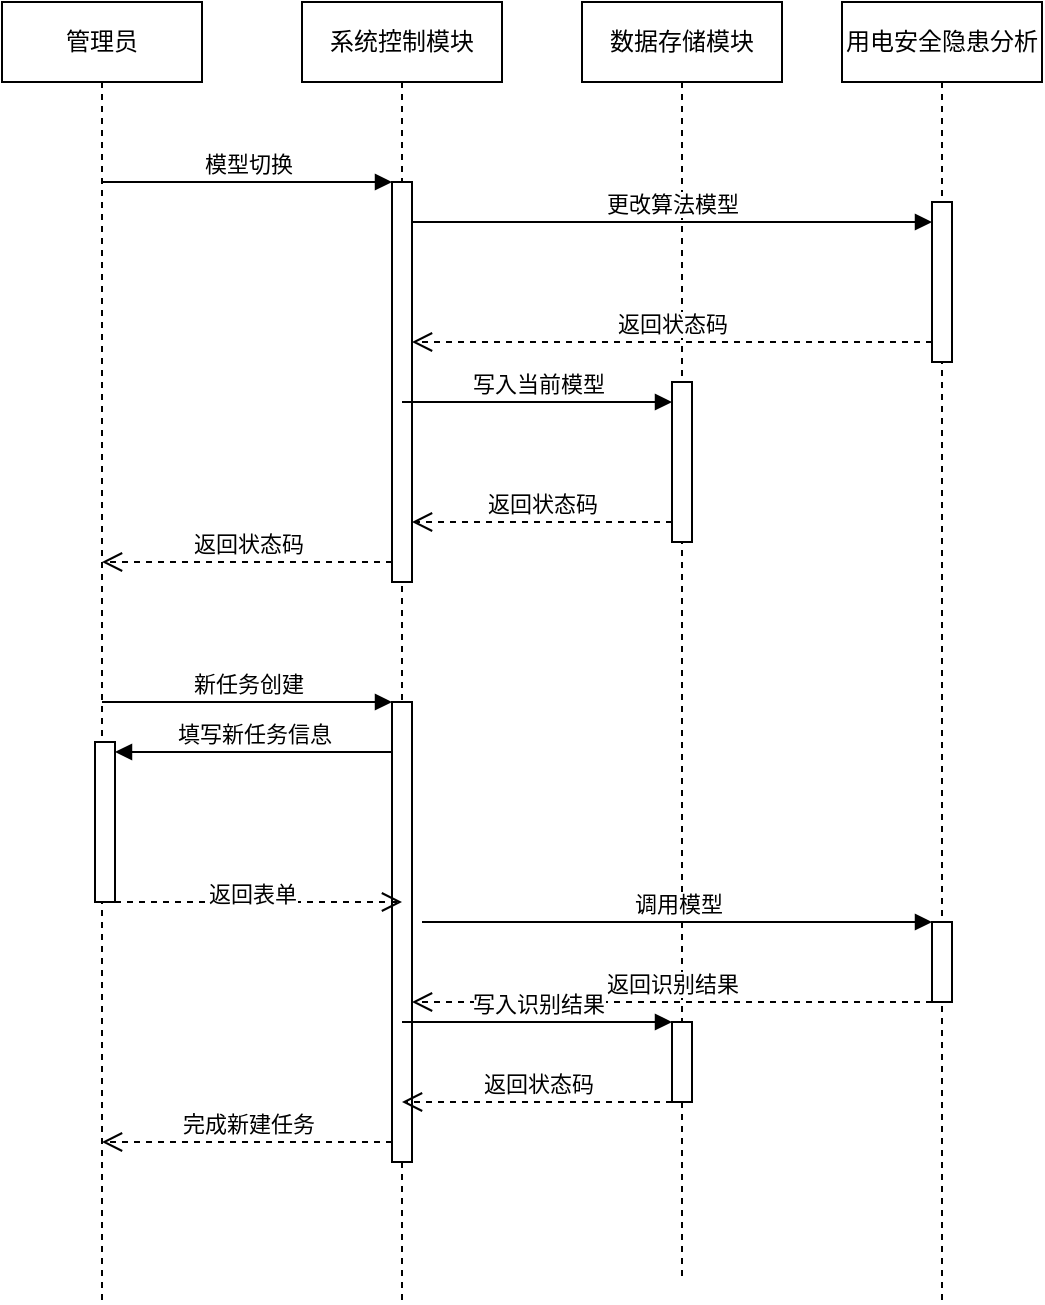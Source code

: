 <mxfile version="21.0.6" type="github">
  <diagram name="第 1 页" id="eE0zwkkA_F4gMZvxgr15">
    <mxGraphModel dx="1002" dy="573" grid="1" gridSize="10" guides="1" tooltips="1" connect="1" arrows="1" fold="1" page="1" pageScale="1" pageWidth="827" pageHeight="1169" math="0" shadow="0">
      <root>
        <mxCell id="0" />
        <mxCell id="1" parent="0" />
        <mxCell id="knWHT604KcFnY_2CCrJP-1" value="管理员" style="shape=umlLifeline;perimeter=lifelinePerimeter;whiteSpace=wrap;html=1;container=1;dropTarget=0;collapsible=0;recursiveResize=0;outlineConnect=0;portConstraint=eastwest;newEdgeStyle={&quot;edgeStyle&quot;:&quot;elbowEdgeStyle&quot;,&quot;elbow&quot;:&quot;vertical&quot;,&quot;curved&quot;:0,&quot;rounded&quot;:0};" vertex="1" parent="1">
          <mxGeometry x="170" y="110" width="100" height="650" as="geometry" />
        </mxCell>
        <mxCell id="knWHT604KcFnY_2CCrJP-46" value="" style="html=1;points=[];perimeter=orthogonalPerimeter;outlineConnect=0;targetShapes=umlLifeline;portConstraint=eastwest;newEdgeStyle={&quot;edgeStyle&quot;:&quot;elbowEdgeStyle&quot;,&quot;elbow&quot;:&quot;vertical&quot;,&quot;curved&quot;:0,&quot;rounded&quot;:0};" vertex="1" parent="knWHT604KcFnY_2CCrJP-1">
          <mxGeometry x="46.5" y="370" width="10" height="80" as="geometry" />
        </mxCell>
        <mxCell id="knWHT604KcFnY_2CCrJP-3" value="系统控制模块" style="shape=umlLifeline;perimeter=lifelinePerimeter;whiteSpace=wrap;html=1;container=1;dropTarget=0;collapsible=0;recursiveResize=0;outlineConnect=0;portConstraint=eastwest;newEdgeStyle={&quot;edgeStyle&quot;:&quot;elbowEdgeStyle&quot;,&quot;elbow&quot;:&quot;vertical&quot;,&quot;curved&quot;:0,&quot;rounded&quot;:0};" vertex="1" parent="1">
          <mxGeometry x="320" y="110" width="100" height="650" as="geometry" />
        </mxCell>
        <mxCell id="knWHT604KcFnY_2CCrJP-33" value="" style="html=1;points=[];perimeter=orthogonalPerimeter;outlineConnect=0;targetShapes=umlLifeline;portConstraint=eastwest;newEdgeStyle={&quot;edgeStyle&quot;:&quot;elbowEdgeStyle&quot;,&quot;elbow&quot;:&quot;vertical&quot;,&quot;curved&quot;:0,&quot;rounded&quot;:0};" vertex="1" parent="knWHT604KcFnY_2CCrJP-3">
          <mxGeometry x="45" y="90" width="10" height="200" as="geometry" />
        </mxCell>
        <mxCell id="knWHT604KcFnY_2CCrJP-42" value="" style="html=1;points=[];perimeter=orthogonalPerimeter;outlineConnect=0;targetShapes=umlLifeline;portConstraint=eastwest;newEdgeStyle={&quot;edgeStyle&quot;:&quot;elbowEdgeStyle&quot;,&quot;elbow&quot;:&quot;vertical&quot;,&quot;curved&quot;:0,&quot;rounded&quot;:0};" vertex="1" parent="knWHT604KcFnY_2CCrJP-3">
          <mxGeometry x="45" y="350" width="10" height="230" as="geometry" />
        </mxCell>
        <mxCell id="knWHT604KcFnY_2CCrJP-8" value="数据存储模块" style="shape=umlLifeline;perimeter=lifelinePerimeter;whiteSpace=wrap;html=1;container=1;dropTarget=0;collapsible=0;recursiveResize=0;outlineConnect=0;portConstraint=eastwest;newEdgeStyle={&quot;edgeStyle&quot;:&quot;elbowEdgeStyle&quot;,&quot;elbow&quot;:&quot;vertical&quot;,&quot;curved&quot;:0,&quot;rounded&quot;:0};" vertex="1" parent="1">
          <mxGeometry x="460" y="110" width="100" height="640" as="geometry" />
        </mxCell>
        <mxCell id="knWHT604KcFnY_2CCrJP-39" value="" style="html=1;points=[];perimeter=orthogonalPerimeter;outlineConnect=0;targetShapes=umlLifeline;portConstraint=eastwest;newEdgeStyle={&quot;edgeStyle&quot;:&quot;elbowEdgeStyle&quot;,&quot;elbow&quot;:&quot;vertical&quot;,&quot;curved&quot;:0,&quot;rounded&quot;:0};" vertex="1" parent="knWHT604KcFnY_2CCrJP-8">
          <mxGeometry x="45" y="190" width="10" height="80" as="geometry" />
        </mxCell>
        <mxCell id="knWHT604KcFnY_2CCrJP-54" value="" style="html=1;points=[];perimeter=orthogonalPerimeter;outlineConnect=0;targetShapes=umlLifeline;portConstraint=eastwest;newEdgeStyle={&quot;edgeStyle&quot;:&quot;elbowEdgeStyle&quot;,&quot;elbow&quot;:&quot;vertical&quot;,&quot;curved&quot;:0,&quot;rounded&quot;:0};" vertex="1" parent="knWHT604KcFnY_2CCrJP-8">
          <mxGeometry x="45" y="510" width="10" height="40" as="geometry" />
        </mxCell>
        <mxCell id="knWHT604KcFnY_2CCrJP-28" value="用电安全隐患分析" style="shape=umlLifeline;perimeter=lifelinePerimeter;whiteSpace=wrap;html=1;container=1;dropTarget=0;collapsible=0;recursiveResize=0;outlineConnect=0;portConstraint=eastwest;newEdgeStyle={&quot;edgeStyle&quot;:&quot;elbowEdgeStyle&quot;,&quot;elbow&quot;:&quot;vertical&quot;,&quot;curved&quot;:0,&quot;rounded&quot;:0};" vertex="1" parent="1">
          <mxGeometry x="590" y="110" width="100" height="650" as="geometry" />
        </mxCell>
        <mxCell id="knWHT604KcFnY_2CCrJP-36" value="" style="html=1;points=[];perimeter=orthogonalPerimeter;outlineConnect=0;targetShapes=umlLifeline;portConstraint=eastwest;newEdgeStyle={&quot;edgeStyle&quot;:&quot;elbowEdgeStyle&quot;,&quot;elbow&quot;:&quot;vertical&quot;,&quot;curved&quot;:0,&quot;rounded&quot;:0};" vertex="1" parent="knWHT604KcFnY_2CCrJP-28">
          <mxGeometry x="45" y="100" width="10" height="80" as="geometry" />
        </mxCell>
        <mxCell id="knWHT604KcFnY_2CCrJP-49" value="" style="html=1;points=[];perimeter=orthogonalPerimeter;outlineConnect=0;targetShapes=umlLifeline;portConstraint=eastwest;newEdgeStyle={&quot;edgeStyle&quot;:&quot;elbowEdgeStyle&quot;,&quot;elbow&quot;:&quot;vertical&quot;,&quot;curved&quot;:0,&quot;rounded&quot;:0};" vertex="1" parent="knWHT604KcFnY_2CCrJP-28">
          <mxGeometry x="45" y="460" width="10" height="40" as="geometry" />
        </mxCell>
        <mxCell id="knWHT604KcFnY_2CCrJP-34" value="模型切换" style="html=1;verticalAlign=bottom;endArrow=block;edgeStyle=elbowEdgeStyle;elbow=vertical;curved=0;rounded=0;" edge="1" target="knWHT604KcFnY_2CCrJP-33" parent="1" source="knWHT604KcFnY_2CCrJP-1">
          <mxGeometry relative="1" as="geometry">
            <mxPoint x="250" y="200" as="sourcePoint" />
            <Array as="points">
              <mxPoint x="320" y="200" />
            </Array>
          </mxGeometry>
        </mxCell>
        <mxCell id="knWHT604KcFnY_2CCrJP-35" value="返回状态码" style="html=1;verticalAlign=bottom;endArrow=open;dashed=1;endSize=8;edgeStyle=elbowEdgeStyle;elbow=vertical;curved=0;rounded=0;" edge="1" source="knWHT604KcFnY_2CCrJP-33" parent="1" target="knWHT604KcFnY_2CCrJP-1">
          <mxGeometry relative="1" as="geometry">
            <mxPoint x="250" y="275" as="targetPoint" />
            <Array as="points">
              <mxPoint x="320" y="390" />
            </Array>
          </mxGeometry>
        </mxCell>
        <mxCell id="knWHT604KcFnY_2CCrJP-37" value="更改算法模型" style="html=1;verticalAlign=bottom;endArrow=block;edgeStyle=elbowEdgeStyle;elbow=vertical;curved=0;rounded=0;" edge="1" target="knWHT604KcFnY_2CCrJP-36" parent="1" source="knWHT604KcFnY_2CCrJP-33">
          <mxGeometry relative="1" as="geometry">
            <mxPoint x="400" y="210" as="sourcePoint" />
            <Array as="points">
              <mxPoint x="520" y="220" />
            </Array>
          </mxGeometry>
        </mxCell>
        <mxCell id="knWHT604KcFnY_2CCrJP-38" value="返回状态码" style="html=1;verticalAlign=bottom;endArrow=open;dashed=1;endSize=8;edgeStyle=elbowEdgeStyle;elbow=vertical;curved=0;rounded=0;" edge="1" source="knWHT604KcFnY_2CCrJP-36" parent="1" target="knWHT604KcFnY_2CCrJP-33">
          <mxGeometry relative="1" as="geometry">
            <mxPoint x="400" y="285" as="targetPoint" />
            <Array as="points">
              <mxPoint x="510" y="280" />
            </Array>
          </mxGeometry>
        </mxCell>
        <mxCell id="knWHT604KcFnY_2CCrJP-40" value="写入当前模型" style="html=1;verticalAlign=bottom;endArrow=block;edgeStyle=elbowEdgeStyle;elbow=vertical;curved=0;rounded=0;" edge="1" target="knWHT604KcFnY_2CCrJP-39" parent="1" source="knWHT604KcFnY_2CCrJP-3">
          <mxGeometry relative="1" as="geometry">
            <mxPoint x="435" y="300" as="sourcePoint" />
            <Array as="points">
              <mxPoint x="480" y="310" />
            </Array>
          </mxGeometry>
        </mxCell>
        <mxCell id="knWHT604KcFnY_2CCrJP-41" value="返回状态码" style="html=1;verticalAlign=bottom;endArrow=open;dashed=1;endSize=8;edgeStyle=elbowEdgeStyle;elbow=vertical;curved=0;rounded=0;" edge="1" source="knWHT604KcFnY_2CCrJP-39" parent="1" target="knWHT604KcFnY_2CCrJP-33">
          <mxGeometry relative="1" as="geometry">
            <mxPoint x="435" y="375" as="targetPoint" />
            <Array as="points">
              <mxPoint x="460" y="370" />
              <mxPoint x="430" y="380" />
            </Array>
          </mxGeometry>
        </mxCell>
        <mxCell id="knWHT604KcFnY_2CCrJP-43" value="新任务创建" style="html=1;verticalAlign=bottom;endArrow=block;edgeStyle=elbowEdgeStyle;elbow=vertical;curved=0;rounded=0;" edge="1" target="knWHT604KcFnY_2CCrJP-42" parent="1" source="knWHT604KcFnY_2CCrJP-1">
          <mxGeometry relative="1" as="geometry">
            <mxPoint x="295" y="460" as="sourcePoint" />
            <Array as="points">
              <mxPoint x="318" y="460" />
            </Array>
          </mxGeometry>
        </mxCell>
        <mxCell id="knWHT604KcFnY_2CCrJP-44" value="完成新建任务" style="html=1;verticalAlign=bottom;endArrow=open;dashed=1;endSize=8;edgeStyle=elbowEdgeStyle;elbow=vertical;curved=0;rounded=0;" edge="1" source="knWHT604KcFnY_2CCrJP-42" parent="1" target="knWHT604KcFnY_2CCrJP-1">
          <mxGeometry relative="1" as="geometry">
            <mxPoint x="295" y="535" as="targetPoint" />
            <Array as="points">
              <mxPoint x="330" y="680" />
            </Array>
          </mxGeometry>
        </mxCell>
        <mxCell id="knWHT604KcFnY_2CCrJP-47" value="填写新任务信息" style="html=1;verticalAlign=bottom;endArrow=block;edgeStyle=elbowEdgeStyle;elbow=vertical;curved=0;rounded=0;" edge="1" target="knWHT604KcFnY_2CCrJP-46" parent="1">
          <mxGeometry relative="1" as="geometry">
            <mxPoint x="365.5" y="485" as="sourcePoint" />
            <Array as="points">
              <mxPoint x="310.5" y="485" />
            </Array>
          </mxGeometry>
        </mxCell>
        <mxCell id="knWHT604KcFnY_2CCrJP-48" value="返回表单" style="html=1;verticalAlign=bottom;endArrow=open;dashed=1;endSize=8;edgeStyle=elbowEdgeStyle;elbow=vertical;curved=0;rounded=0;" edge="1" source="knWHT604KcFnY_2CCrJP-46" parent="1">
          <mxGeometry x="-0.042" y="-5" relative="1" as="geometry">
            <mxPoint x="370" y="560" as="targetPoint" />
            <Array as="points">
              <mxPoint x="240" y="560" />
              <mxPoint x="280.5" y="565" />
            </Array>
            <mxPoint as="offset" />
          </mxGeometry>
        </mxCell>
        <mxCell id="knWHT604KcFnY_2CCrJP-50" value="调用模型" style="html=1;verticalAlign=bottom;endArrow=block;edgeStyle=elbowEdgeStyle;elbow=vertical;curved=0;rounded=0;" edge="1" target="knWHT604KcFnY_2CCrJP-49" parent="1">
          <mxGeometry relative="1" as="geometry">
            <mxPoint x="380" y="570" as="sourcePoint" />
            <Array as="points">
              <mxPoint x="520" y="570" />
            </Array>
          </mxGeometry>
        </mxCell>
        <mxCell id="knWHT604KcFnY_2CCrJP-51" value="返回识别结果" style="html=1;verticalAlign=bottom;endArrow=open;dashed=1;endSize=8;edgeStyle=elbowEdgeStyle;elbow=vertical;curved=0;rounded=0;" edge="1" source="knWHT604KcFnY_2CCrJP-49" parent="1" target="knWHT604KcFnY_2CCrJP-42">
          <mxGeometry relative="1" as="geometry">
            <mxPoint x="565" y="645" as="targetPoint" />
            <Array as="points">
              <mxPoint x="505" y="610" />
            </Array>
          </mxGeometry>
        </mxCell>
        <mxCell id="knWHT604KcFnY_2CCrJP-55" value="写入识别结果" style="html=1;verticalAlign=bottom;endArrow=block;edgeStyle=elbowEdgeStyle;elbow=vertical;curved=0;rounded=0;" edge="1" target="knWHT604KcFnY_2CCrJP-54" parent="1" source="knWHT604KcFnY_2CCrJP-3">
          <mxGeometry relative="1" as="geometry">
            <mxPoint x="435" y="620" as="sourcePoint" />
            <Array as="points">
              <mxPoint x="450" y="620" />
            </Array>
          </mxGeometry>
        </mxCell>
        <mxCell id="knWHT604KcFnY_2CCrJP-56" value="返回状态码" style="html=1;verticalAlign=bottom;endArrow=open;dashed=1;endSize=8;edgeStyle=elbowEdgeStyle;elbow=vertical;curved=0;rounded=0;" edge="1" source="knWHT604KcFnY_2CCrJP-54" parent="1" target="knWHT604KcFnY_2CCrJP-3">
          <mxGeometry relative="1" as="geometry">
            <mxPoint x="435" y="695" as="targetPoint" />
            <Array as="points">
              <mxPoint x="463" y="660" />
            </Array>
          </mxGeometry>
        </mxCell>
      </root>
    </mxGraphModel>
  </diagram>
</mxfile>
